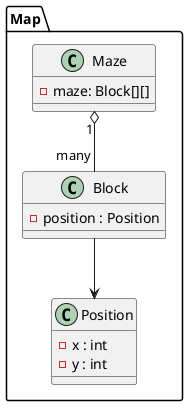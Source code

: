 @startuml
package Map {
  class Position {
   - x : int
   - y : int
  }

  class Block {
   - position : Position
  }
  Block --> Position

  class Maze {
   - maze: Block[][]
  }
  Maze "1" o-- "many" Block
}
@enduml

